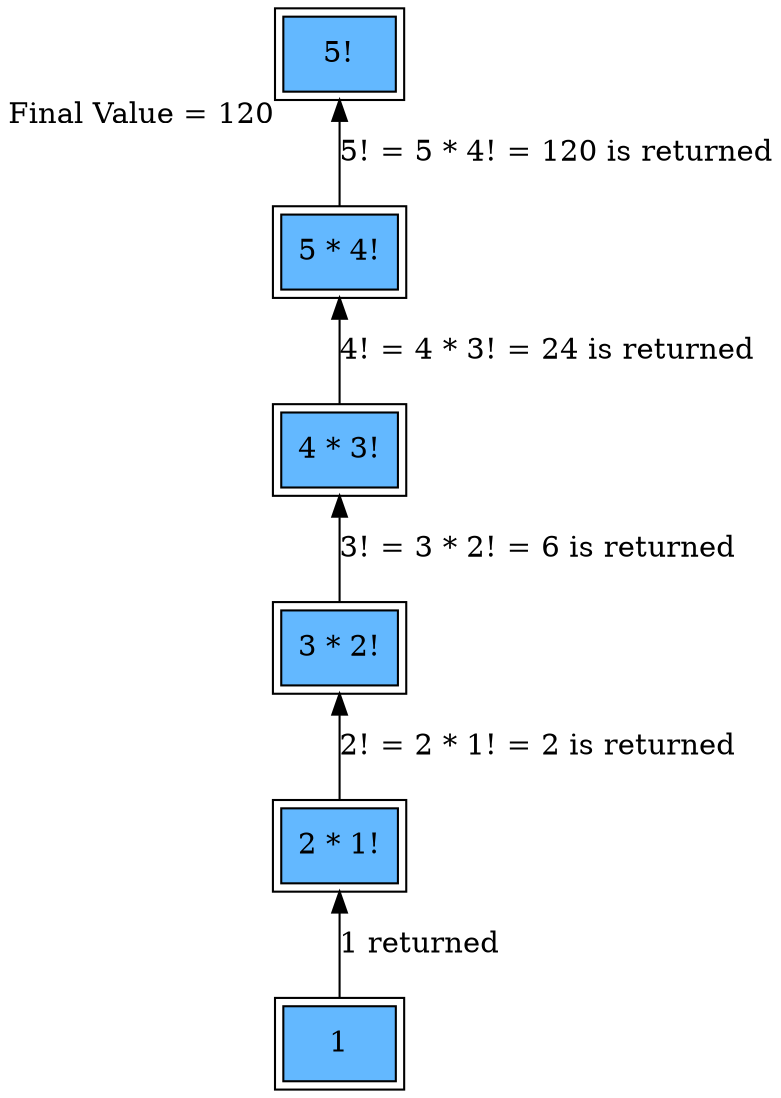 /*
   6.18
   Conclusion of recursive calls constructed to compute factorial 5!.
*/
strict digraph "FactorialConclusion" {
    graph [rankdir="BT"];

    /* Activation record (stack frame) symbols. */
    node [
        fillcolor="steelblue1",
        peripheries="2",
        shape="rect",
        style="filled"
    ];
    Caller [label="5!", xlabel="Final Value = 120"];
    Tail5 [label="5 * 4!"];
    Tail4 [label="4 * 3!"];
    Tail3 [label="3 * 2!"];
    Tail2 [label="2 * 1!"];
    Tail1 [label="1"];

    Tail1 -> Tail2 [label="1 returned"];
    Tail2 -> Tail3 [label="2! = 2 * 1! = 2 is returned"];
    Tail3 -> Tail4 [label="3! = 3 * 2! = 6 is returned"];
    Tail4 -> Tail5 [label="4! = 4 * 3! = 24 is returned"];
    Tail5 -> Caller [label="5! = 5 * 4! = 120 is returned"];
}
